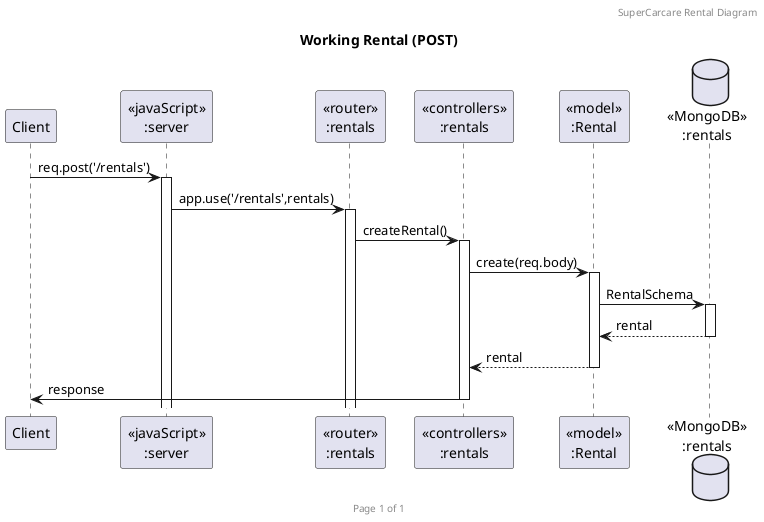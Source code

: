 @startuml Rental(POST)

header SuperCarcare Rental Diagram
footer Page %page% of %lastpage%
title "Working Rental (POST)"

participant "Client" as client
participant "<<javaScript>>\n:server" as server
participant "<<router>>\n:rentals" as routerRentals
participant "<<controllers>>\n:rentals" as controllersRentals
participant "<<model>>\n:Rental" as modelRentals
database "<<MongoDB>>\n:rentals" as RentalsDatabase

client->server ++:req.post('/rentals')
server->routerRentals ++:app.use('/rentals',rentals)
routerRentals -> controllersRentals ++:createRental()
controllersRentals->modelRentals ++:create(req.body)
modelRentals ->RentalsDatabase ++: RentalSchema
RentalsDatabase --> modelRentals --: rental
controllersRentals <-- modelRentals --:rental
controllersRentals->client --:response

@enduml